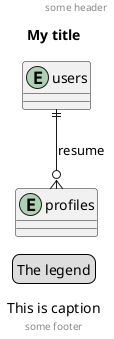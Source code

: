 @startuml example06

header some header
footer some footer
title My title
caption This is caption
legend
The legend
end legend

entity users
entity profiles

users ||--o{ profiles : resume

@enduml


